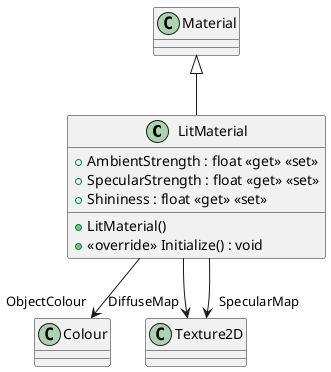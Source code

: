@startuml
class LitMaterial {
    + LitMaterial()
    + <<override>> Initialize() : void
    + AmbientStrength : float <<get>> <<set>>
    + SpecularStrength : float <<get>> <<set>>
    + Shininess : float <<get>> <<set>>
}
Material <|-- LitMaterial
LitMaterial --> "ObjectColour" Colour
LitMaterial --> "DiffuseMap" Texture2D
LitMaterial --> "SpecularMap" Texture2D
@enduml
